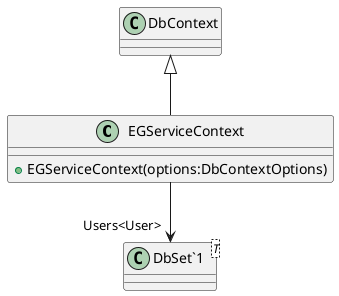 @startuml
class EGServiceContext {
    + EGServiceContext(options:DbContextOptions)
}
class "DbSet`1"<T> {
}
DbContext <|-- EGServiceContext
EGServiceContext --> "Users<User>" "DbSet`1"
@enduml
